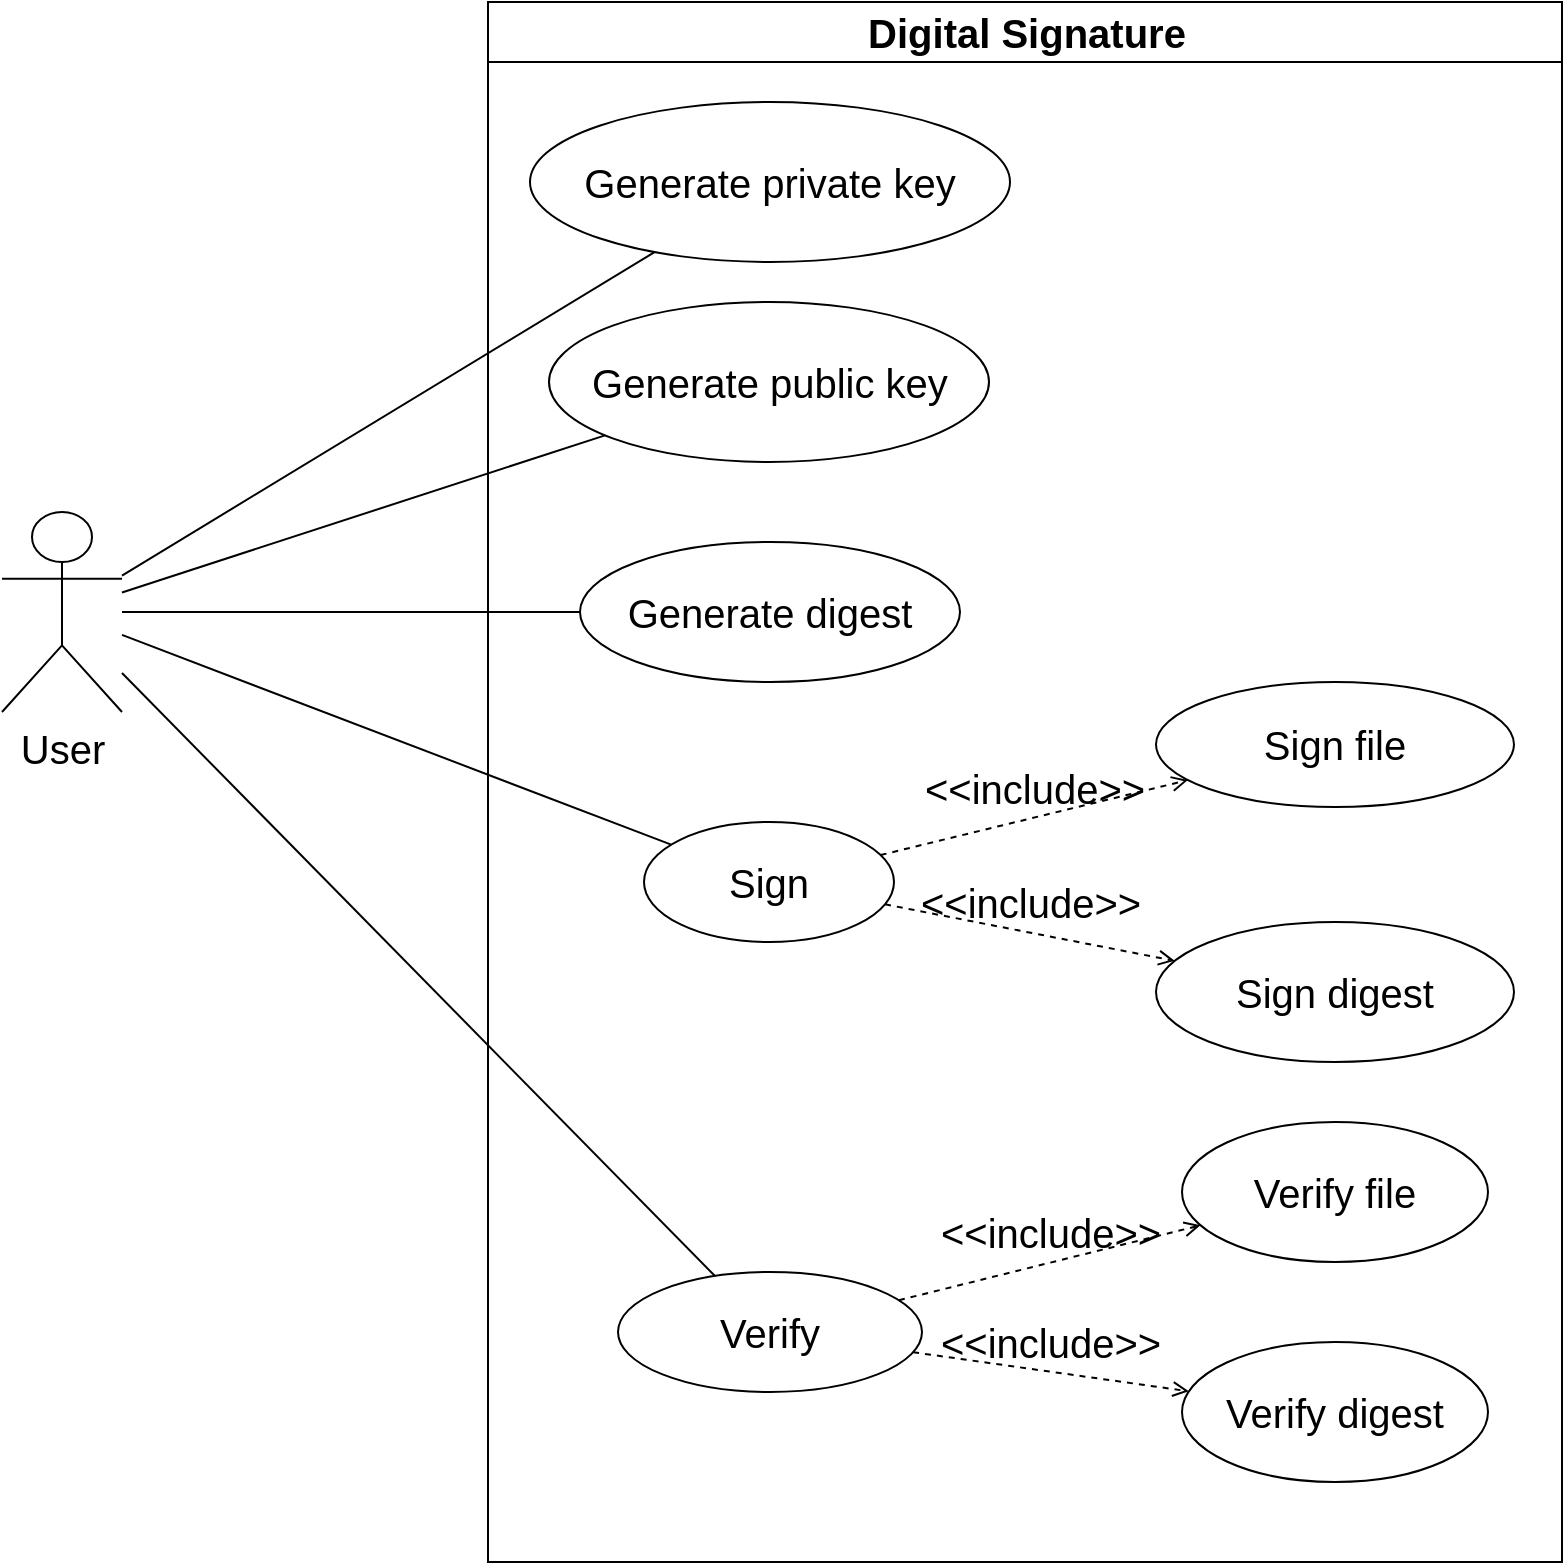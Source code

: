 <mxfile>
    <diagram id="hXXx2kvF8VAGRoxQGPl4" name="Page-1">
        <mxGraphModel dx="1050" dy="918" grid="1" gridSize="10" guides="1" tooltips="1" connect="1" arrows="1" fold="1" page="1" pageScale="1" pageWidth="827" pageHeight="1169" math="0" shadow="0">
            <root>
                <mxCell id="0"/>
                <mxCell id="1" parent="0"/>
                <mxCell id="35" style="edgeStyle=none;html=1;endArrow=none;endFill=0;fontSize=20;" parent="1" source="2" target="16" edge="1">
                    <mxGeometry relative="1" as="geometry"/>
                </mxCell>
                <mxCell id="36" style="edgeStyle=none;html=1;endArrow=none;endFill=0;fontSize=20;" parent="1" source="2" target="18" edge="1">
                    <mxGeometry relative="1" as="geometry"/>
                </mxCell>
                <mxCell id="37" style="edgeStyle=none;html=1;endArrow=none;endFill=0;fontSize=20;" parent="1" source="2" target="21" edge="1">
                    <mxGeometry relative="1" as="geometry"/>
                </mxCell>
                <mxCell id="38" style="edgeStyle=none;html=1;endArrow=none;endFill=0;fontSize=20;" parent="1" source="2" target="22" edge="1">
                    <mxGeometry relative="1" as="geometry"/>
                </mxCell>
                <mxCell id="39" style="edgeStyle=none;html=1;endArrow=none;endFill=0;fontSize=20;" parent="1" source="2" target="23" edge="1">
                    <mxGeometry relative="1" as="geometry"/>
                </mxCell>
                <mxCell id="2" value="User" style="shape=umlActor;verticalLabelPosition=bottom;verticalAlign=top;html=1;fontSize=20;" parent="1" vertex="1">
                    <mxGeometry x="30" y="295" width="60" height="100" as="geometry"/>
                </mxCell>
                <mxCell id="13" value="Digital Signature" style="swimlane;fontStyle=1;align=center;horizontal=1;startSize=30;collapsible=0;html=1;fontSize=20;" parent="1" vertex="1">
                    <mxGeometry x="273" y="40" width="537" height="780" as="geometry"/>
                </mxCell>
                <mxCell id="16" value="Generate private key" style="ellipse;whiteSpace=wrap;html=1;fontSize=20;" parent="13" vertex="1">
                    <mxGeometry x="21" y="50" width="240" height="80" as="geometry"/>
                </mxCell>
                <mxCell id="18" value="Generate public key" style="ellipse;whiteSpace=wrap;html=1;fontSize=20;" parent="13" vertex="1">
                    <mxGeometry x="30.5" y="150" width="220" height="80" as="geometry"/>
                </mxCell>
                <mxCell id="21" value="Generate digest" style="ellipse;whiteSpace=wrap;html=1;fontSize=20;" parent="13" vertex="1">
                    <mxGeometry x="46" y="270" width="190" height="70" as="geometry"/>
                </mxCell>
                <mxCell id="22" value="Sign" style="ellipse;whiteSpace=wrap;html=1;fontSize=20;" parent="13" vertex="1">
                    <mxGeometry x="78" y="410" width="125" height="60" as="geometry"/>
                </mxCell>
                <mxCell id="23" value="Verify" style="ellipse;whiteSpace=wrap;html=1;fontSize=20;" parent="13" vertex="1">
                    <mxGeometry x="65" y="635" width="152" height="60" as="geometry"/>
                </mxCell>
                <mxCell id="26" value="&amp;lt;&amp;lt;include&amp;gt;&amp;gt;" style="edgeStyle=none;html=1;endArrow=open;verticalAlign=bottom;dashed=1;labelBackgroundColor=none;fontSize=20;" parent="13" source="22" target="27" edge="1">
                    <mxGeometry width="160" relative="1" as="geometry">
                        <mxPoint x="130" y="220" as="sourcePoint"/>
                        <mxPoint x="220" y="190" as="targetPoint"/>
                    </mxGeometry>
                </mxCell>
                <mxCell id="27" value="Sign file" style="ellipse;whiteSpace=wrap;html=1;fontSize=20;" parent="13" vertex="1">
                    <mxGeometry x="334" y="340" width="179" height="62.5" as="geometry"/>
                </mxCell>
                <mxCell id="28" value="Sign digest" style="ellipse;whiteSpace=wrap;html=1;fontSize=20;" parent="13" vertex="1">
                    <mxGeometry x="334" y="460" width="179" height="70" as="geometry"/>
                </mxCell>
                <mxCell id="29" value="&amp;lt;&amp;lt;include&amp;gt;&amp;gt;" style="edgeStyle=none;html=1;endArrow=open;verticalAlign=bottom;dashed=1;labelBackgroundColor=none;fontSize=20;" parent="13" source="22" target="28" edge="1">
                    <mxGeometry width="160" relative="1" as="geometry">
                        <mxPoint x="100" y="230" as="sourcePoint"/>
                        <mxPoint x="260" y="230" as="targetPoint"/>
                    </mxGeometry>
                </mxCell>
                <mxCell id="31" value="&amp;lt;&amp;lt;include&amp;gt;&amp;gt;" style="edgeStyle=none;html=1;endArrow=open;verticalAlign=bottom;dashed=1;labelBackgroundColor=none;fontSize=20;" parent="13" source="23" target="32" edge="1">
                    <mxGeometry width="160" relative="1" as="geometry">
                        <mxPoint x="137.505" y="348.628" as="sourcePoint"/>
                        <mxPoint x="5.82" y="200" as="targetPoint"/>
                    </mxGeometry>
                </mxCell>
                <mxCell id="32" value="Verify file" style="ellipse;whiteSpace=wrap;html=1;fontSize=20;" parent="13" vertex="1">
                    <mxGeometry x="347" y="560" width="153" height="70" as="geometry"/>
                </mxCell>
                <mxCell id="33" value="Verify digest" style="ellipse;whiteSpace=wrap;html=1;fontSize=20;" parent="13" vertex="1">
                    <mxGeometry x="347" y="670" width="153" height="70" as="geometry"/>
                </mxCell>
                <mxCell id="34" value="&amp;lt;&amp;lt;include&amp;gt;&amp;gt;" style="edgeStyle=none;html=1;endArrow=open;verticalAlign=bottom;dashed=1;labelBackgroundColor=none;fontSize=20;" parent="13" source="23" target="33" edge="1">
                    <mxGeometry width="160" relative="1" as="geometry">
                        <mxPoint x="139.172" y="359.548" as="sourcePoint"/>
                        <mxPoint x="45.82" y="240" as="targetPoint"/>
                    </mxGeometry>
                </mxCell>
            </root>
        </mxGraphModel>
    </diagram>
</mxfile>
